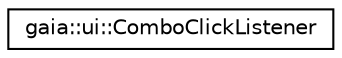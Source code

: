 digraph G
{
  edge [fontname="Helvetica",fontsize="10",labelfontname="Helvetica",labelfontsize="10"];
  node [fontname="Helvetica",fontsize="10",shape=record];
  rankdir=LR;
  Node1 [label="gaia::ui::ComboClickListener",height=0.2,width=0.4,color="black", fillcolor="white", style="filled",URL="$d5/dd7/classgaia_1_1ui_1_1_combo_click_listener.html",tooltip="Developer need to inherit ComboClickListener and set to ComboPicker::setListener(gaia::ui::ComboClick..."];
}
